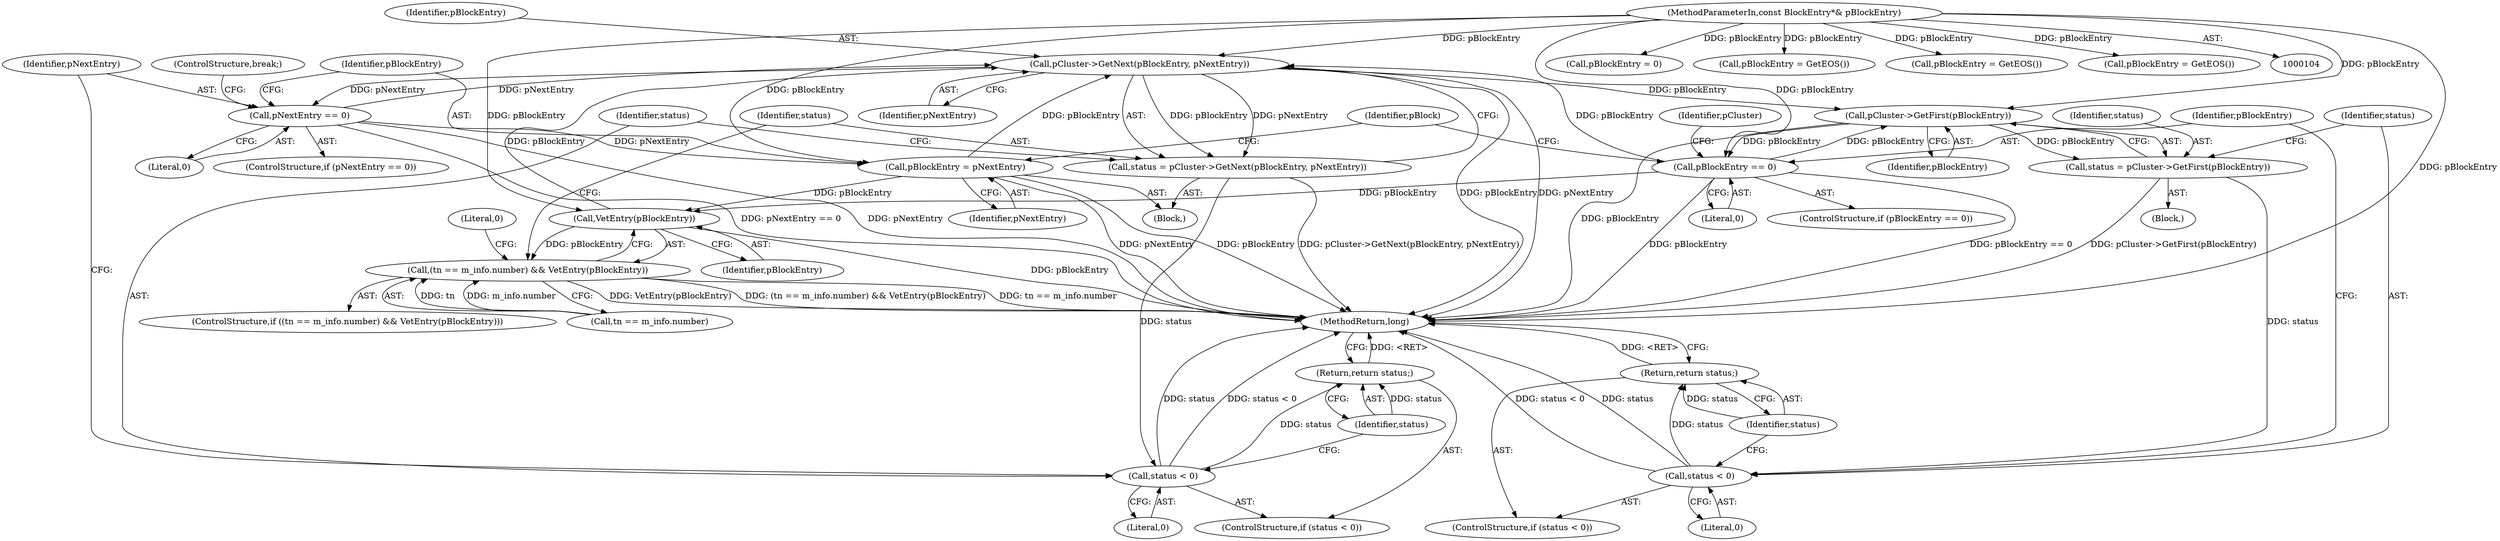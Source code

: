 digraph "0_Android_cc274e2abe8b2a6698a5c47d8aa4bb45f1f9538d_17@pointer" {
"1000189" [label="(Call,pCluster->GetNext(pBlockEntry, pNextEntry))"];
"1000155" [label="(Call,pBlockEntry == 0)"];
"1000146" [label="(Call,pCluster->GetFirst(pBlockEntry))"];
"1000189" [label="(Call,pCluster->GetNext(pBlockEntry, pNextEntry))"];
"1000182" [label="(Call,VetEntry(pBlockEntry))"];
"1000203" [label="(Call,pBlockEntry = pNextEntry)"];
"1000199" [label="(Call,pNextEntry == 0)"];
"1000105" [label="(MethodParameterIn,const BlockEntry*& pBlockEntry)"];
"1000144" [label="(Call,status = pCluster->GetFirst(pBlockEntry))"];
"1000149" [label="(Call,status < 0)"];
"1000152" [label="(Return,return status;)"];
"1000176" [label="(Call,(tn == m_info.number) && VetEntry(pBlockEntry))"];
"1000187" [label="(Call,status = pCluster->GetNext(pBlockEntry, pNextEntry))"];
"1000193" [label="(Call,status < 0)"];
"1000196" [label="(Return,return status;)"];
"1000157" [label="(Literal,0)"];
"1000175" [label="(ControlStructure,if ((tn == m_info.number) && VetEntry(pBlockEntry)))"];
"1000154" [label="(ControlStructure,if (pBlockEntry == 0))"];
"1000195" [label="(Literal,0)"];
"1000205" [label="(Identifier,pNextEntry)"];
"1000138" [label="(Call,pBlockEntry = 0)"];
"1000105" [label="(MethodParameterIn,const BlockEntry*& pBlockEntry)"];
"1000183" [label="(Identifier,pBlockEntry)"];
"1000200" [label="(Identifier,pNextEntry)"];
"1000153" [label="(Identifier,status)"];
"1000156" [label="(Identifier,pBlockEntry)"];
"1000155" [label="(Call,pBlockEntry == 0)"];
"1000203" [label="(Call,pBlockEntry = pNextEntry)"];
"1000176" [label="(Call,(tn == m_info.number) && VetEntry(pBlockEntry))"];
"1000177" [label="(Call,tn == m_info.number)"];
"1000150" [label="(Identifier,status)"];
"1000151" [label="(Literal,0)"];
"1000192" [label="(ControlStructure,if (status < 0))"];
"1000147" [label="(Identifier,pBlockEntry)"];
"1000160" [label="(Identifier,pCluster)"];
"1000165" [label="(Block,)"];
"1000222" [label="(MethodReturn,long)"];
"1000185" [label="(Literal,0)"];
"1000198" [label="(ControlStructure,if (pNextEntry == 0))"];
"1000133" [label="(Call,pBlockEntry = GetEOS())"];
"1000202" [label="(ControlStructure,break;)"];
"1000197" [label="(Identifier,status)"];
"1000145" [label="(Identifier,status)"];
"1000149" [label="(Call,status < 0)"];
"1000122" [label="(Call,pBlockEntry = GetEOS())"];
"1000187" [label="(Call,status = pCluster->GetNext(pBlockEntry, pNextEntry))"];
"1000189" [label="(Call,pCluster->GetNext(pBlockEntry, pNextEntry))"];
"1000152" [label="(Return,return status;)"];
"1000193" [label="(Call,status < 0)"];
"1000196" [label="(Return,return status;)"];
"1000199" [label="(Call,pNextEntry == 0)"];
"1000201" [label="(Literal,0)"];
"1000116" [label="(Block,)"];
"1000167" [label="(Identifier,pBlock)"];
"1000204" [label="(Identifier,pBlockEntry)"];
"1000217" [label="(Call,pBlockEntry = GetEOS())"];
"1000191" [label="(Identifier,pNextEntry)"];
"1000148" [label="(ControlStructure,if (status < 0))"];
"1000146" [label="(Call,pCluster->GetFirst(pBlockEntry))"];
"1000188" [label="(Identifier,status)"];
"1000182" [label="(Call,VetEntry(pBlockEntry))"];
"1000194" [label="(Identifier,status)"];
"1000190" [label="(Identifier,pBlockEntry)"];
"1000144" [label="(Call,status = pCluster->GetFirst(pBlockEntry))"];
"1000189" -> "1000187"  [label="AST: "];
"1000189" -> "1000191"  [label="CFG: "];
"1000190" -> "1000189"  [label="AST: "];
"1000191" -> "1000189"  [label="AST: "];
"1000187" -> "1000189"  [label="CFG: "];
"1000189" -> "1000222"  [label="DDG: pBlockEntry"];
"1000189" -> "1000222"  [label="DDG: pNextEntry"];
"1000189" -> "1000146"  [label="DDG: pBlockEntry"];
"1000189" -> "1000187"  [label="DDG: pBlockEntry"];
"1000189" -> "1000187"  [label="DDG: pNextEntry"];
"1000155" -> "1000189"  [label="DDG: pBlockEntry"];
"1000182" -> "1000189"  [label="DDG: pBlockEntry"];
"1000203" -> "1000189"  [label="DDG: pBlockEntry"];
"1000105" -> "1000189"  [label="DDG: pBlockEntry"];
"1000199" -> "1000189"  [label="DDG: pNextEntry"];
"1000189" -> "1000199"  [label="DDG: pNextEntry"];
"1000155" -> "1000154"  [label="AST: "];
"1000155" -> "1000157"  [label="CFG: "];
"1000156" -> "1000155"  [label="AST: "];
"1000157" -> "1000155"  [label="AST: "];
"1000160" -> "1000155"  [label="CFG: "];
"1000167" -> "1000155"  [label="CFG: "];
"1000155" -> "1000222"  [label="DDG: pBlockEntry == 0"];
"1000155" -> "1000222"  [label="DDG: pBlockEntry"];
"1000155" -> "1000146"  [label="DDG: pBlockEntry"];
"1000146" -> "1000155"  [label="DDG: pBlockEntry"];
"1000105" -> "1000155"  [label="DDG: pBlockEntry"];
"1000155" -> "1000182"  [label="DDG: pBlockEntry"];
"1000146" -> "1000144"  [label="AST: "];
"1000146" -> "1000147"  [label="CFG: "];
"1000147" -> "1000146"  [label="AST: "];
"1000144" -> "1000146"  [label="CFG: "];
"1000146" -> "1000222"  [label="DDG: pBlockEntry"];
"1000146" -> "1000144"  [label="DDG: pBlockEntry"];
"1000105" -> "1000146"  [label="DDG: pBlockEntry"];
"1000182" -> "1000176"  [label="AST: "];
"1000182" -> "1000183"  [label="CFG: "];
"1000183" -> "1000182"  [label="AST: "];
"1000176" -> "1000182"  [label="CFG: "];
"1000182" -> "1000222"  [label="DDG: pBlockEntry"];
"1000182" -> "1000176"  [label="DDG: pBlockEntry"];
"1000203" -> "1000182"  [label="DDG: pBlockEntry"];
"1000105" -> "1000182"  [label="DDG: pBlockEntry"];
"1000203" -> "1000165"  [label="AST: "];
"1000203" -> "1000205"  [label="CFG: "];
"1000204" -> "1000203"  [label="AST: "];
"1000205" -> "1000203"  [label="AST: "];
"1000167" -> "1000203"  [label="CFG: "];
"1000203" -> "1000222"  [label="DDG: pNextEntry"];
"1000203" -> "1000222"  [label="DDG: pBlockEntry"];
"1000199" -> "1000203"  [label="DDG: pNextEntry"];
"1000105" -> "1000203"  [label="DDG: pBlockEntry"];
"1000199" -> "1000198"  [label="AST: "];
"1000199" -> "1000201"  [label="CFG: "];
"1000200" -> "1000199"  [label="AST: "];
"1000201" -> "1000199"  [label="AST: "];
"1000202" -> "1000199"  [label="CFG: "];
"1000204" -> "1000199"  [label="CFG: "];
"1000199" -> "1000222"  [label="DDG: pNextEntry"];
"1000199" -> "1000222"  [label="DDG: pNextEntry == 0"];
"1000105" -> "1000104"  [label="AST: "];
"1000105" -> "1000222"  [label="DDG: pBlockEntry"];
"1000105" -> "1000122"  [label="DDG: pBlockEntry"];
"1000105" -> "1000133"  [label="DDG: pBlockEntry"];
"1000105" -> "1000138"  [label="DDG: pBlockEntry"];
"1000105" -> "1000217"  [label="DDG: pBlockEntry"];
"1000144" -> "1000116"  [label="AST: "];
"1000145" -> "1000144"  [label="AST: "];
"1000150" -> "1000144"  [label="CFG: "];
"1000144" -> "1000222"  [label="DDG: pCluster->GetFirst(pBlockEntry)"];
"1000144" -> "1000149"  [label="DDG: status"];
"1000149" -> "1000148"  [label="AST: "];
"1000149" -> "1000151"  [label="CFG: "];
"1000150" -> "1000149"  [label="AST: "];
"1000151" -> "1000149"  [label="AST: "];
"1000153" -> "1000149"  [label="CFG: "];
"1000156" -> "1000149"  [label="CFG: "];
"1000149" -> "1000222"  [label="DDG: status < 0"];
"1000149" -> "1000222"  [label="DDG: status"];
"1000149" -> "1000152"  [label="DDG: status"];
"1000152" -> "1000148"  [label="AST: "];
"1000152" -> "1000153"  [label="CFG: "];
"1000153" -> "1000152"  [label="AST: "];
"1000222" -> "1000152"  [label="CFG: "];
"1000152" -> "1000222"  [label="DDG: <RET>"];
"1000153" -> "1000152"  [label="DDG: status"];
"1000176" -> "1000175"  [label="AST: "];
"1000176" -> "1000177"  [label="CFG: "];
"1000177" -> "1000176"  [label="AST: "];
"1000185" -> "1000176"  [label="CFG: "];
"1000188" -> "1000176"  [label="CFG: "];
"1000176" -> "1000222"  [label="DDG: VetEntry(pBlockEntry)"];
"1000176" -> "1000222"  [label="DDG: (tn == m_info.number) && VetEntry(pBlockEntry)"];
"1000176" -> "1000222"  [label="DDG: tn == m_info.number"];
"1000177" -> "1000176"  [label="DDG: tn"];
"1000177" -> "1000176"  [label="DDG: m_info.number"];
"1000187" -> "1000165"  [label="AST: "];
"1000188" -> "1000187"  [label="AST: "];
"1000194" -> "1000187"  [label="CFG: "];
"1000187" -> "1000222"  [label="DDG: pCluster->GetNext(pBlockEntry, pNextEntry)"];
"1000187" -> "1000193"  [label="DDG: status"];
"1000193" -> "1000192"  [label="AST: "];
"1000193" -> "1000195"  [label="CFG: "];
"1000194" -> "1000193"  [label="AST: "];
"1000195" -> "1000193"  [label="AST: "];
"1000197" -> "1000193"  [label="CFG: "];
"1000200" -> "1000193"  [label="CFG: "];
"1000193" -> "1000222"  [label="DDG: status"];
"1000193" -> "1000222"  [label="DDG: status < 0"];
"1000193" -> "1000196"  [label="DDG: status"];
"1000196" -> "1000192"  [label="AST: "];
"1000196" -> "1000197"  [label="CFG: "];
"1000197" -> "1000196"  [label="AST: "];
"1000222" -> "1000196"  [label="CFG: "];
"1000196" -> "1000222"  [label="DDG: <RET>"];
"1000197" -> "1000196"  [label="DDG: status"];
}
